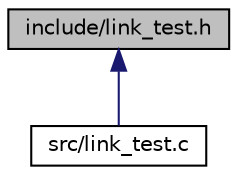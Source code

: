 digraph "include/link_test.h"
{
 // LATEX_PDF_SIZE
  edge [fontname="Helvetica",fontsize="10",labelfontname="Helvetica",labelfontsize="10"];
  node [fontname="Helvetica",fontsize="10",shape=record];
  Node1 [label="include/link_test.h",height=0.2,width=0.4,color="black", fillcolor="grey75", style="filled", fontcolor="black",tooltip="It declares the tests for the link module."];
  Node1 -> Node2 [dir="back",color="midnightblue",fontsize="10",style="solid"];
  Node2 [label="src/link_test.c",height=0.2,width=0.4,color="black", fillcolor="white", style="filled",URL="$link__test_8c.html",tooltip="It tests link module."];
}
